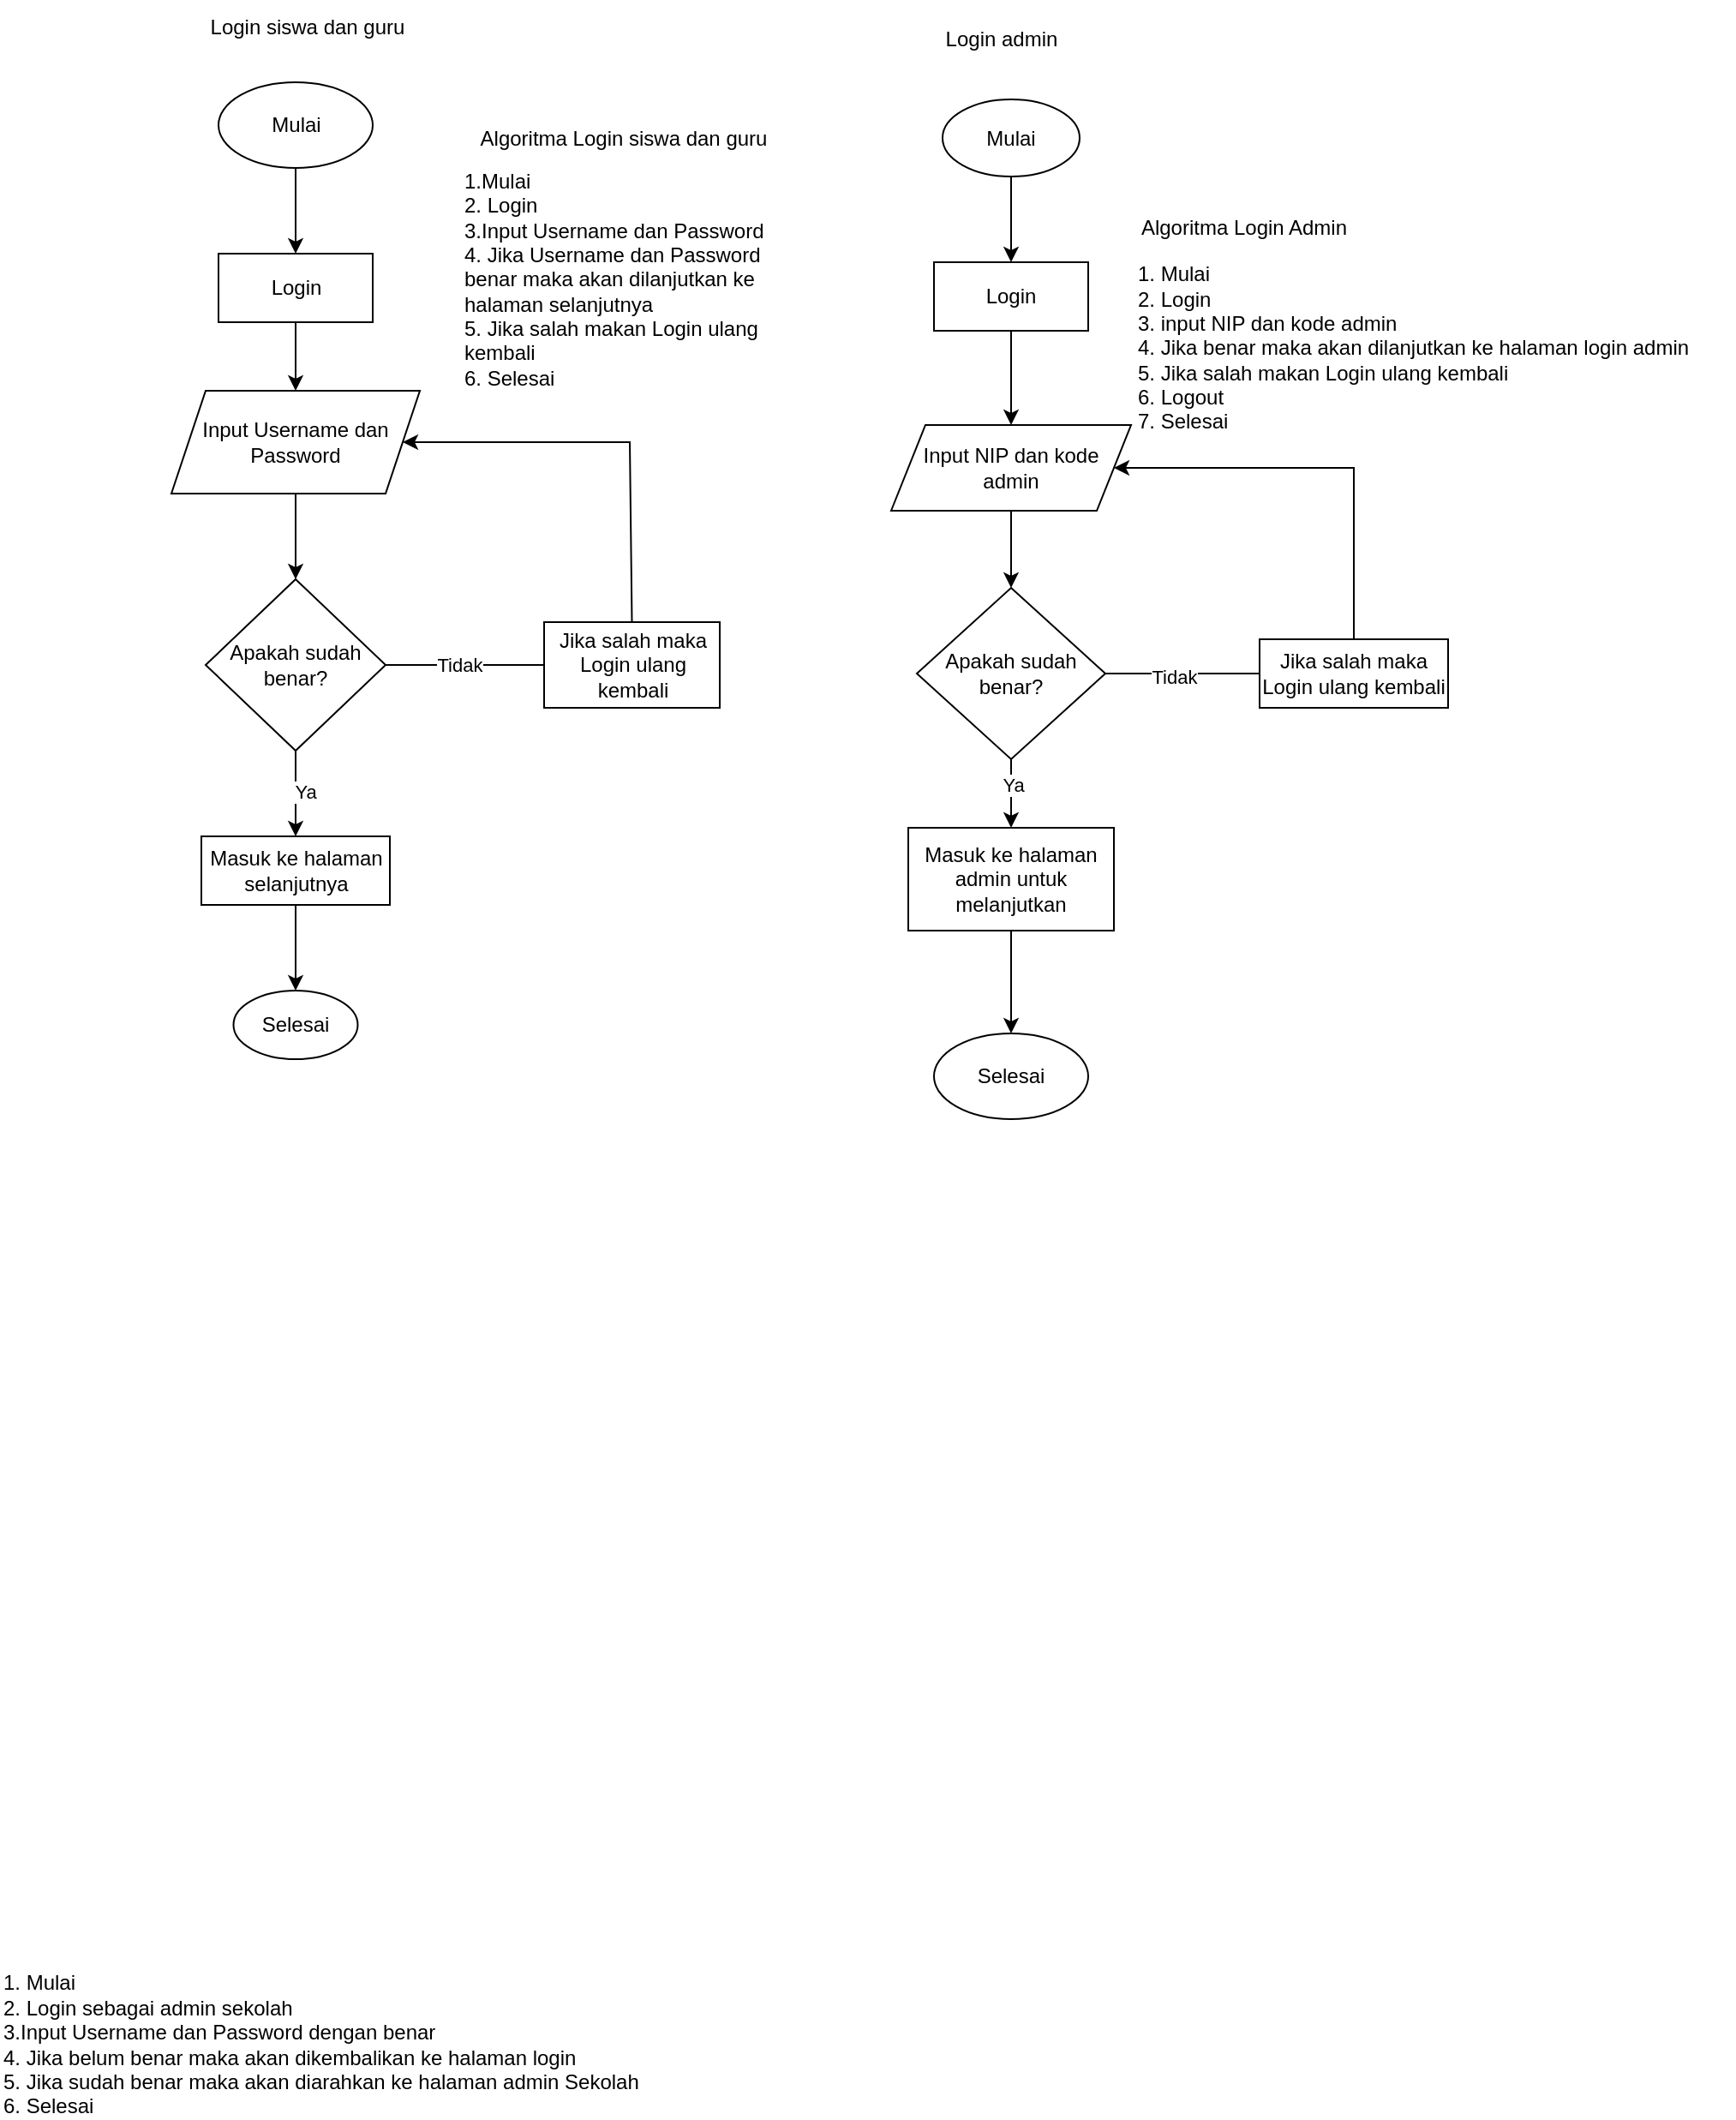 <mxfile version="23.1.5" type="device">
  <diagram name="Page-1" id="EyZ-gXlCCgJj52IrdBwu">
    <mxGraphModel dx="2023" dy="803" grid="1" gridSize="10" guides="1" tooltips="1" connect="1" arrows="1" fold="1" page="1" pageScale="1" pageWidth="850" pageHeight="1100" math="0" shadow="0">
      <root>
        <mxCell id="0" />
        <mxCell id="1" parent="0" />
        <mxCell id="6_Nppzn4eODVC6SGdOL_-1" value="Mulai" style="ellipse;whiteSpace=wrap;html=1;" vertex="1" parent="1">
          <mxGeometry x="-382.5" y="80" width="90" height="50" as="geometry" />
        </mxCell>
        <mxCell id="6_Nppzn4eODVC6SGdOL_-2" value="Login" style="rounded=0;whiteSpace=wrap;html=1;" vertex="1" parent="1">
          <mxGeometry x="-382.5" y="180" width="90" height="40" as="geometry" />
        </mxCell>
        <mxCell id="6_Nppzn4eODVC6SGdOL_-3" value="" style="endArrow=classic;html=1;rounded=0;exitX=0.5;exitY=1;exitDx=0;exitDy=0;" edge="1" parent="1" source="6_Nppzn4eODVC6SGdOL_-1" target="6_Nppzn4eODVC6SGdOL_-2">
          <mxGeometry width="50" height="50" relative="1" as="geometry">
            <mxPoint x="-152.5" y="350" as="sourcePoint" />
            <mxPoint x="-102.5" y="300" as="targetPoint" />
          </mxGeometry>
        </mxCell>
        <mxCell id="6_Nppzn4eODVC6SGdOL_-4" value="Login siswa dan guru" style="text;strokeColor=none;align=center;fillColor=none;html=1;verticalAlign=middle;whiteSpace=wrap;rounded=0;" vertex="1" parent="1">
          <mxGeometry x="-392.5" y="32.5" width="122.5" height="30" as="geometry" />
        </mxCell>
        <mxCell id="6_Nppzn4eODVC6SGdOL_-5" value="Algoritma Login siswa dan guru" style="text;strokeColor=none;align=center;fillColor=none;html=1;verticalAlign=middle;whiteSpace=wrap;rounded=0;" vertex="1" parent="1">
          <mxGeometry x="-251.25" y="97.5" width="210" height="30" as="geometry" />
        </mxCell>
        <mxCell id="6_Nppzn4eODVC6SGdOL_-6" value="1.Mulai&lt;br&gt;2. Login&lt;br&gt;3.Input Username dan Password&lt;br&gt;4. Jika Username dan Password benar maka akan dilanjutkan ke halaman selanjutnya&lt;br&gt;5. Jika salah makan Login ulang kembali&lt;br&gt;6. Selesai" style="text;strokeColor=none;align=left;fillColor=none;html=1;verticalAlign=middle;whiteSpace=wrap;rounded=0;" vertex="1" parent="1">
          <mxGeometry x="-241.25" y="170" width="200" height="50" as="geometry" />
        </mxCell>
        <mxCell id="6_Nppzn4eODVC6SGdOL_-7" value="Input Username dan Password" style="shape=parallelogram;perimeter=parallelogramPerimeter;whiteSpace=wrap;html=1;fixedSize=1;" vertex="1" parent="1">
          <mxGeometry x="-410" y="260" width="145" height="60" as="geometry" />
        </mxCell>
        <mxCell id="6_Nppzn4eODVC6SGdOL_-8" value="" style="endArrow=classic;html=1;rounded=0;exitX=0.5;exitY=1;exitDx=0;exitDy=0;" edge="1" parent="1" source="6_Nppzn4eODVC6SGdOL_-2" target="6_Nppzn4eODVC6SGdOL_-7">
          <mxGeometry width="50" height="50" relative="1" as="geometry">
            <mxPoint x="-152.5" y="350" as="sourcePoint" />
            <mxPoint x="-102.5" y="300" as="targetPoint" />
          </mxGeometry>
        </mxCell>
        <mxCell id="6_Nppzn4eODVC6SGdOL_-9" value="Jika salah maka Login ulang kembali" style="rounded=0;whiteSpace=wrap;html=1;" vertex="1" parent="1">
          <mxGeometry x="-192.5" y="395" width="102.5" height="50" as="geometry" />
        </mxCell>
        <mxCell id="6_Nppzn4eODVC6SGdOL_-10" value="Apakah sudah benar?" style="rhombus;whiteSpace=wrap;html=1;" vertex="1" parent="1">
          <mxGeometry x="-390" y="370" width="105" height="100" as="geometry" />
        </mxCell>
        <mxCell id="6_Nppzn4eODVC6SGdOL_-11" value="" style="endArrow=classic;html=1;rounded=0;exitX=0.5;exitY=1;exitDx=0;exitDy=0;" edge="1" parent="1" source="6_Nppzn4eODVC6SGdOL_-7" target="6_Nppzn4eODVC6SGdOL_-10">
          <mxGeometry width="50" height="50" relative="1" as="geometry">
            <mxPoint x="-332.5" y="330" as="sourcePoint" />
            <mxPoint x="-122.5" y="340" as="targetPoint" />
          </mxGeometry>
        </mxCell>
        <mxCell id="6_Nppzn4eODVC6SGdOL_-12" value="Tidak" style="endArrow=none;html=1;rounded=0;exitX=1;exitY=0.5;exitDx=0;exitDy=0;entryX=0;entryY=0.5;entryDx=0;entryDy=0;" edge="1" parent="1" source="6_Nppzn4eODVC6SGdOL_-10" target="6_Nppzn4eODVC6SGdOL_-9">
          <mxGeometry x="-0.081" width="50" height="50" relative="1" as="geometry">
            <mxPoint x="-172.5" y="390" as="sourcePoint" />
            <mxPoint x="-122.5" y="340" as="targetPoint" />
            <mxPoint as="offset" />
          </mxGeometry>
        </mxCell>
        <mxCell id="6_Nppzn4eODVC6SGdOL_-13" value="" style="endArrow=classic;html=1;rounded=0;exitX=0.5;exitY=0;exitDx=0;exitDy=0;entryX=1;entryY=0.5;entryDx=0;entryDy=0;" edge="1" parent="1" source="6_Nppzn4eODVC6SGdOL_-9" target="6_Nppzn4eODVC6SGdOL_-7">
          <mxGeometry width="50" height="50" relative="1" as="geometry">
            <mxPoint x="-172.5" y="390" as="sourcePoint" />
            <mxPoint x="-142.5" y="330" as="targetPoint" />
            <Array as="points">
              <mxPoint x="-142.5" y="290" />
            </Array>
          </mxGeometry>
        </mxCell>
        <mxCell id="6_Nppzn4eODVC6SGdOL_-14" value="Masuk ke halaman selanjutnya" style="rounded=0;whiteSpace=wrap;html=1;" vertex="1" parent="1">
          <mxGeometry x="-392.5" y="520" width="110" height="40" as="geometry" />
        </mxCell>
        <mxCell id="6_Nppzn4eODVC6SGdOL_-15" value="" style="endArrow=classic;html=1;rounded=0;exitX=0.5;exitY=1;exitDx=0;exitDy=0;" edge="1" parent="1" source="6_Nppzn4eODVC6SGdOL_-10" target="6_Nppzn4eODVC6SGdOL_-14">
          <mxGeometry width="50" height="50" relative="1" as="geometry">
            <mxPoint x="-172.5" y="650" as="sourcePoint" />
            <mxPoint x="-122.5" y="600" as="targetPoint" />
          </mxGeometry>
        </mxCell>
        <mxCell id="6_Nppzn4eODVC6SGdOL_-18" value="Ya" style="edgeLabel;html=1;align=center;verticalAlign=middle;resizable=0;points=[];" vertex="1" connectable="0" parent="6_Nppzn4eODVC6SGdOL_-15">
          <mxGeometry x="-0.05" y="2" relative="1" as="geometry">
            <mxPoint x="3" as="offset" />
          </mxGeometry>
        </mxCell>
        <mxCell id="6_Nppzn4eODVC6SGdOL_-16" value="Selesai" style="ellipse;whiteSpace=wrap;html=1;" vertex="1" parent="1">
          <mxGeometry x="-373.75" y="610" width="72.5" height="40" as="geometry" />
        </mxCell>
        <mxCell id="6_Nppzn4eODVC6SGdOL_-17" value="" style="endArrow=classic;html=1;rounded=0;exitX=0.5;exitY=1;exitDx=0;exitDy=0;" edge="1" parent="1" source="6_Nppzn4eODVC6SGdOL_-14" target="6_Nppzn4eODVC6SGdOL_-16">
          <mxGeometry width="50" height="50" relative="1" as="geometry">
            <mxPoint x="-172.5" y="650" as="sourcePoint" />
            <mxPoint x="-122.5" y="600" as="targetPoint" />
          </mxGeometry>
        </mxCell>
        <mxCell id="6_Nppzn4eODVC6SGdOL_-22" value="Mulai" style="ellipse;whiteSpace=wrap;html=1;" vertex="1" parent="1">
          <mxGeometry x="40" y="90" width="80" height="45" as="geometry" />
        </mxCell>
        <mxCell id="6_Nppzn4eODVC6SGdOL_-23" value="Login" style="rounded=0;whiteSpace=wrap;html=1;" vertex="1" parent="1">
          <mxGeometry x="35" y="185" width="90" height="40" as="geometry" />
        </mxCell>
        <mxCell id="6_Nppzn4eODVC6SGdOL_-24" value="Input NIP dan kode admin" style="shape=parallelogram;perimeter=parallelogramPerimeter;whiteSpace=wrap;html=1;fixedSize=1;" vertex="1" parent="1">
          <mxGeometry x="10" y="280" width="140" height="50" as="geometry" />
        </mxCell>
        <mxCell id="6_Nppzn4eODVC6SGdOL_-25" value="" style="endArrow=classic;html=1;rounded=0;entryX=0.5;entryY=0;entryDx=0;entryDy=0;exitX=0.5;exitY=1;exitDx=0;exitDy=0;" edge="1" parent="1" source="6_Nppzn4eODVC6SGdOL_-22" target="6_Nppzn4eODVC6SGdOL_-23">
          <mxGeometry width="50" height="50" relative="1" as="geometry">
            <mxPoint x="80" y="145" as="sourcePoint" />
            <mxPoint x="70" y="195" as="targetPoint" />
          </mxGeometry>
        </mxCell>
        <mxCell id="6_Nppzn4eODVC6SGdOL_-29" value="" style="endArrow=classic;html=1;rounded=0;entryX=0.5;entryY=0;entryDx=0;entryDy=0;exitX=0.5;exitY=1;exitDx=0;exitDy=0;" edge="1" parent="1" source="6_Nppzn4eODVC6SGdOL_-23" target="6_Nppzn4eODVC6SGdOL_-24">
          <mxGeometry width="50" height="50" relative="1" as="geometry">
            <mxPoint x="20" y="245" as="sourcePoint" />
            <mxPoint x="70" y="195" as="targetPoint" />
            <Array as="points" />
          </mxGeometry>
        </mxCell>
        <mxCell id="6_Nppzn4eODVC6SGdOL_-30" value="Algoritma Login Admin" style="text;strokeColor=none;align=center;fillColor=none;html=1;verticalAlign=middle;whiteSpace=wrap;rounded=0;" vertex="1" parent="1">
          <mxGeometry x="152" y="150" width="128" height="30" as="geometry" />
        </mxCell>
        <mxCell id="6_Nppzn4eODVC6SGdOL_-31" value="Apakah sudah benar?" style="rhombus;whiteSpace=wrap;html=1;" vertex="1" parent="1">
          <mxGeometry x="25" y="375" width="110" height="100" as="geometry" />
        </mxCell>
        <mxCell id="6_Nppzn4eODVC6SGdOL_-32" value="" style="endArrow=classic;html=1;rounded=0;exitX=0.5;exitY=1;exitDx=0;exitDy=0;entryX=0.5;entryY=0;entryDx=0;entryDy=0;" edge="1" parent="1" source="6_Nppzn4eODVC6SGdOL_-24" target="6_Nppzn4eODVC6SGdOL_-31">
          <mxGeometry width="50" height="50" relative="1" as="geometry">
            <mxPoint x="20" y="245" as="sourcePoint" />
            <mxPoint x="70" y="195" as="targetPoint" />
          </mxGeometry>
        </mxCell>
        <mxCell id="6_Nppzn4eODVC6SGdOL_-33" value="Jika salah maka Login ulang kembali" style="rounded=0;whiteSpace=wrap;html=1;" vertex="1" parent="1">
          <mxGeometry x="225" y="405" width="110" height="40" as="geometry" />
        </mxCell>
        <mxCell id="6_Nppzn4eODVC6SGdOL_-34" value="" style="endArrow=none;html=1;rounded=0;entryX=0;entryY=0.5;entryDx=0;entryDy=0;exitX=1;exitY=0.5;exitDx=0;exitDy=0;" edge="1" parent="1" source="6_Nppzn4eODVC6SGdOL_-31" target="6_Nppzn4eODVC6SGdOL_-33">
          <mxGeometry width="50" height="50" relative="1" as="geometry">
            <mxPoint x="20" y="245" as="sourcePoint" />
            <mxPoint x="70" y="195" as="targetPoint" />
          </mxGeometry>
        </mxCell>
        <mxCell id="6_Nppzn4eODVC6SGdOL_-41" value="Tidak" style="edgeLabel;html=1;align=center;verticalAlign=middle;resizable=0;points=[];" vertex="1" connectable="0" parent="6_Nppzn4eODVC6SGdOL_-34">
          <mxGeometry x="-0.094" y="-2" relative="1" as="geometry">
            <mxPoint x="-1" as="offset" />
          </mxGeometry>
        </mxCell>
        <mxCell id="6_Nppzn4eODVC6SGdOL_-35" value="" style="endArrow=classic;html=1;rounded=0;exitX=0.5;exitY=0;exitDx=0;exitDy=0;entryX=1;entryY=0.5;entryDx=0;entryDy=0;" edge="1" parent="1" source="6_Nppzn4eODVC6SGdOL_-33" target="6_Nppzn4eODVC6SGdOL_-24">
          <mxGeometry width="50" height="50" relative="1" as="geometry">
            <mxPoint x="20" y="245" as="sourcePoint" />
            <mxPoint x="70" y="195" as="targetPoint" />
            <Array as="points">
              <mxPoint x="280" y="305" />
            </Array>
          </mxGeometry>
        </mxCell>
        <mxCell id="6_Nppzn4eODVC6SGdOL_-36" value="Masuk ke halaman admin untuk melanjutkan" style="rounded=0;whiteSpace=wrap;html=1;" vertex="1" parent="1">
          <mxGeometry x="20" y="515" width="120" height="60" as="geometry" />
        </mxCell>
        <mxCell id="6_Nppzn4eODVC6SGdOL_-37" value="" style="endArrow=classic;html=1;rounded=0;exitX=0.5;exitY=1;exitDx=0;exitDy=0;" edge="1" parent="1" source="6_Nppzn4eODVC6SGdOL_-31" target="6_Nppzn4eODVC6SGdOL_-36">
          <mxGeometry width="50" height="50" relative="1" as="geometry">
            <mxPoint x="20" y="245" as="sourcePoint" />
            <mxPoint x="70" y="195" as="targetPoint" />
          </mxGeometry>
        </mxCell>
        <mxCell id="6_Nppzn4eODVC6SGdOL_-40" value="Ya" style="edgeLabel;html=1;align=center;verticalAlign=middle;resizable=0;points=[];" vertex="1" connectable="0" parent="6_Nppzn4eODVC6SGdOL_-37">
          <mxGeometry x="-0.212" y="1" relative="1" as="geometry">
            <mxPoint y="-1" as="offset" />
          </mxGeometry>
        </mxCell>
        <mxCell id="6_Nppzn4eODVC6SGdOL_-38" value="Selesai" style="ellipse;whiteSpace=wrap;html=1;" vertex="1" parent="1">
          <mxGeometry x="35" y="635" width="90" height="50" as="geometry" />
        </mxCell>
        <mxCell id="6_Nppzn4eODVC6SGdOL_-39" value="" style="endArrow=classic;html=1;rounded=0;entryX=0.5;entryY=0;entryDx=0;entryDy=0;exitX=0.5;exitY=1;exitDx=0;exitDy=0;" edge="1" parent="1" source="6_Nppzn4eODVC6SGdOL_-36" target="6_Nppzn4eODVC6SGdOL_-38">
          <mxGeometry width="50" height="50" relative="1" as="geometry">
            <mxPoint x="80" y="585" as="sourcePoint" />
            <mxPoint x="70" y="445" as="targetPoint" />
          </mxGeometry>
        </mxCell>
        <mxCell id="6_Nppzn4eODVC6SGdOL_-43" value="1. Mulai&lt;br&gt;2. Login&lt;br&gt;3. input NIP dan kode admin&lt;br&gt;4. Jika benar maka akan dilanjutkan ke halaman login admin&lt;br&gt;5. Jika salah makan Login ulang kembali&lt;br&gt;6. Logout&lt;br&gt;7. Selesai" style="text;html=1;align=left;verticalAlign=middle;resizable=0;points=[];autosize=1;strokeColor=none;fillColor=none;" vertex="1" parent="1">
          <mxGeometry x="152" y="180" width="350" height="110" as="geometry" />
        </mxCell>
        <mxCell id="6_Nppzn4eODVC6SGdOL_-44" value="Login admin" style="text;strokeColor=none;align=center;fillColor=none;html=1;verticalAlign=middle;whiteSpace=wrap;rounded=0;" vertex="1" parent="1">
          <mxGeometry x="12.5" y="40" width="122.5" height="30" as="geometry" />
        </mxCell>
        <mxCell id="6_Nppzn4eODVC6SGdOL_-46" value="1. Mulai&lt;br&gt;2. Login sebagai admin sekolah&lt;br&gt;3.Input Username dan Password dengan benar&lt;br&gt;4. Jika belum benar maka akan dikembalikan ke halaman login&lt;br&gt;5. Jika sudah benar maka akan diarahkan ke halaman admin Sekolah&lt;br&gt;6. Selesai" style="text;strokeColor=none;align=left;fillColor=none;html=1;verticalAlign=middle;whiteSpace=wrap;rounded=0;" vertex="1" parent="1">
          <mxGeometry x="-510" y="1210" width="440" height="30" as="geometry" />
        </mxCell>
      </root>
    </mxGraphModel>
  </diagram>
</mxfile>
